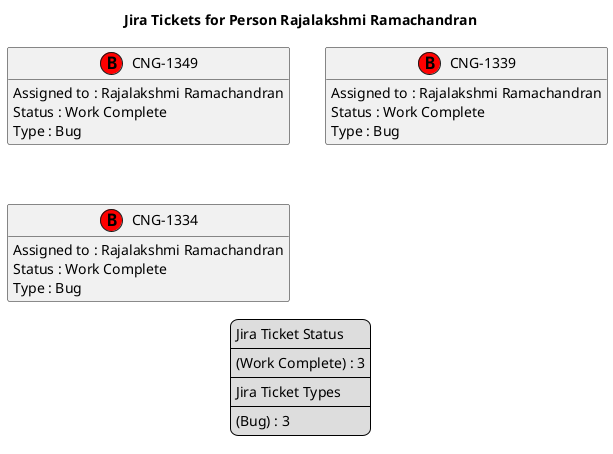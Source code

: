 @startuml
'https://plantuml.com/class-diagram

' GENERATE CLASS DIAGRAM ===========
' Generated at    : Thu Apr 18 15:11:08 CEST 2024

title Jira Tickets for Person Rajalakshmi Ramachandran
hide empty members

legend
Jira Ticket Status
----
(Work Complete) : 3
----
Jira Ticket Types
----
(Bug) : 3
end legend


' Tickets =======
class "CNG-1349" << (B,red) >> {
  Assigned to : Rajalakshmi Ramachandran
  Status : Work Complete
  Type : Bug
}

class "CNG-1339" << (B,red) >> {
  Assigned to : Rajalakshmi Ramachandran
  Status : Work Complete
  Type : Bug
}

class "CNG-1334" << (B,red) >> {
  Assigned to : Rajalakshmi Ramachandran
  Status : Work Complete
  Type : Bug
}



' Links =======


@enduml
